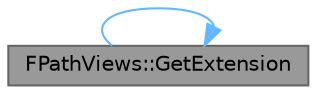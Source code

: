digraph "FPathViews::GetExtension"
{
 // INTERACTIVE_SVG=YES
 // LATEX_PDF_SIZE
  bgcolor="transparent";
  edge [fontname=Helvetica,fontsize=10,labelfontname=Helvetica,labelfontsize=10];
  node [fontname=Helvetica,fontsize=10,shape=box,height=0.2,width=0.4];
  rankdir="LR";
  Node1 [id="Node000001",label="FPathViews::GetExtension",height=0.2,width=0.4,color="gray40", fillcolor="grey60", style="filled", fontcolor="black",tooltip="Returns the portion of the path after the last dot following the last separator, optionally including..."];
  Node1 -> Node1 [id="edge1_Node000001_Node000001",color="steelblue1",style="solid",tooltip=" "];
}
